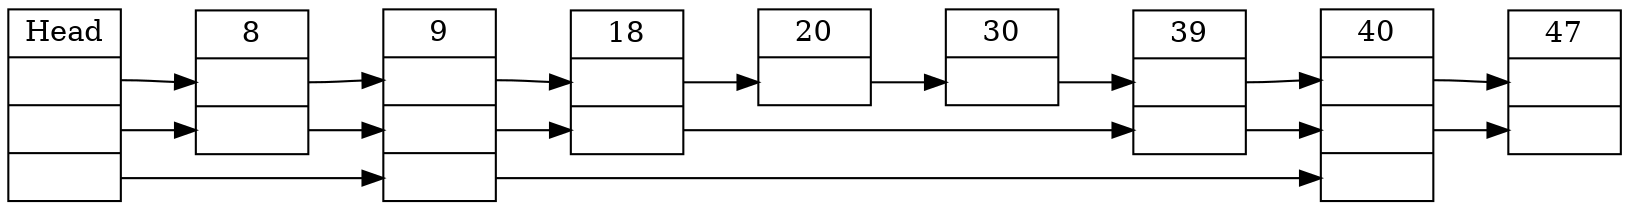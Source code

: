 digraph skip {
	rankdir=LR;
	nodesep=0
	node [shape=record, weight=4]

	H [label="Head|<0>|<1>|<2>"]

	8 [label="8|<0>|<1>"]
	20 [label="20|<0>"]
	30 [label="30|<0>"]
	47 [label="47|<0>|<1>"]
	39 [label="39|<0>|<1>"]
	18 [label="18|<0>|<1>"]
	40 [label="40|<0>|<1>|<2>"]
	9 [label="9|<0>|<1>|<2>"]

	H:0->8:0->9:0->18:0->20:0->30:0->39:0->40:0->47:0
	H:1->8:1->9:1->18:1->39:1->40:1->47:1
	H:2->9:2->40:2
}
